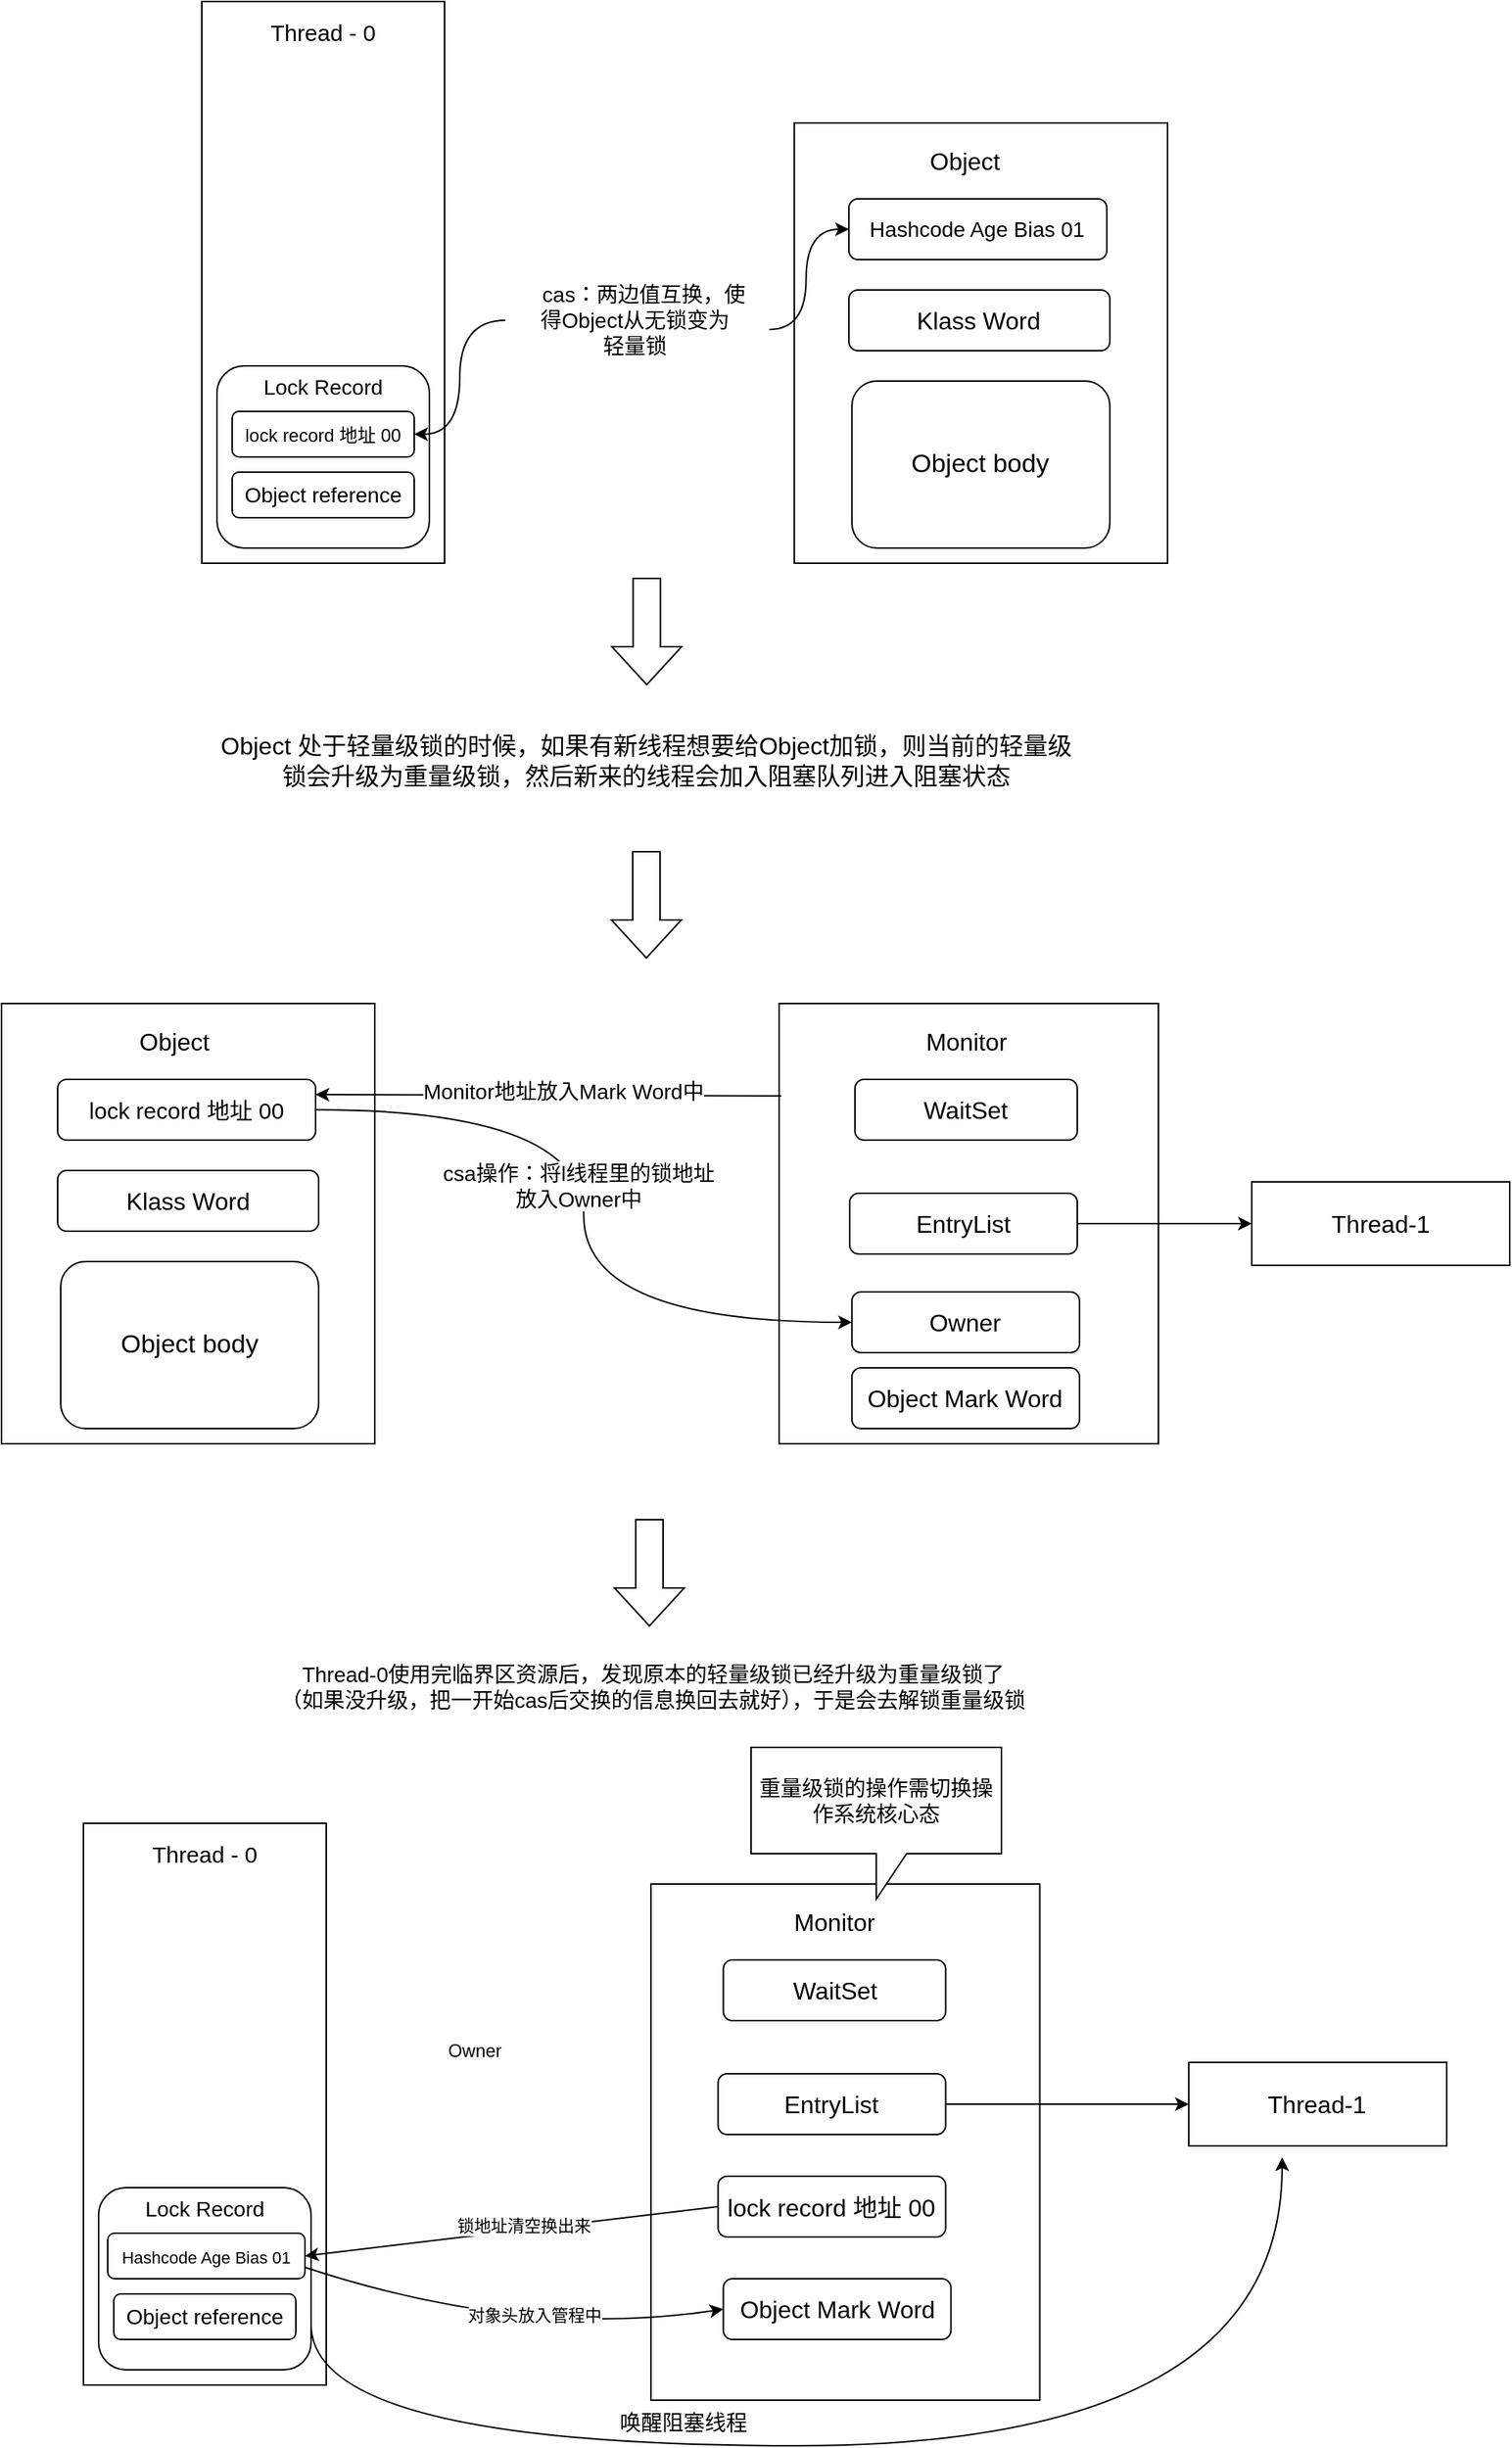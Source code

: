 <mxfile version="21.0.6" type="device"><diagram name="第 1 页" id="unvpCvijEOt__k2X_yT8"><mxGraphModel dx="1674" dy="796" grid="1" gridSize="10" guides="1" tooltips="1" connect="1" arrows="1" fold="1" page="1" pageScale="1" pageWidth="1200" pageHeight="1920" math="0" shadow="0"><root><mxCell id="0"/><mxCell id="1" parent="0"/><mxCell id="G99Qf3e9Ze9QttsVucHp-1" value="" style="rounded=0;whiteSpace=wrap;html=1;" parent="1" vertex="1"><mxGeometry x="268" y="160" width="160" height="370" as="geometry"/></mxCell><mxCell id="G99Qf3e9Ze9QttsVucHp-2" value="" style="rounded=0;whiteSpace=wrap;html=1;" parent="1" vertex="1"><mxGeometry x="658.47" y="240" width="246" height="290" as="geometry"/></mxCell><mxCell id="G99Qf3e9Ze9QttsVucHp-3" value="Object" style="text;html=1;strokeColor=none;fillColor=none;align=center;verticalAlign=middle;whiteSpace=wrap;rounded=0;fontSize=16;" parent="1" vertex="1"><mxGeometry x="736.47" y="250" width="70" height="30" as="geometry"/></mxCell><mxCell id="G99Qf3e9Ze9QttsVucHp-5" value="&lt;font style=&quot;font-size: 14px;&quot;&gt;Hashcode Age Bias 01&lt;/font&gt;" style="rounded=1;whiteSpace=wrap;html=1;" parent="1" vertex="1"><mxGeometry x="694.47" y="290" width="170" height="40" as="geometry"/></mxCell><mxCell id="G99Qf3e9Ze9QttsVucHp-6" value="&lt;font style=&quot;font-size: 16px;&quot;&gt;Klass Word&lt;/font&gt;" style="rounded=1;whiteSpace=wrap;html=1;" parent="1" vertex="1"><mxGeometry x="694.47" y="350" width="172" height="40" as="geometry"/></mxCell><mxCell id="G99Qf3e9Ze9QttsVucHp-7" value="&lt;font style=&quot;font-size: 17px;&quot;&gt;Object body&lt;/font&gt;" style="rounded=1;whiteSpace=wrap;html=1;" parent="1" vertex="1"><mxGeometry x="696.47" y="410" width="170" height="110" as="geometry"/></mxCell><mxCell id="G99Qf3e9Ze9QttsVucHp-8" value="Thread - 0" style="text;html=1;strokeColor=none;fillColor=none;align=center;verticalAlign=middle;whiteSpace=wrap;rounded=0;fontSize=15;" parent="1" vertex="1"><mxGeometry x="303" y="170" width="90" height="20" as="geometry"/></mxCell><mxCell id="G99Qf3e9Ze9QttsVucHp-9" value="" style="rounded=1;whiteSpace=wrap;html=1;fontSize=16;" parent="1" vertex="1"><mxGeometry x="278" y="400" width="140" height="120" as="geometry"/></mxCell><mxCell id="G99Qf3e9Ze9QttsVucHp-10" value="&lt;font style=&quot;font-size: 14px;&quot;&gt;Lock Record&lt;/font&gt;" style="text;html=1;strokeColor=none;fillColor=none;align=center;verticalAlign=middle;whiteSpace=wrap;rounded=0;fontSize=16;" parent="1" vertex="1"><mxGeometry x="298" y="400" width="100" height="25" as="geometry"/></mxCell><mxCell id="G99Qf3e9Ze9QttsVucHp-11" value="&lt;font style=&quot;font-size: 12px;&quot;&gt;lock record 地址 00&lt;/font&gt;" style="rounded=1;whiteSpace=wrap;html=1;fontSize=14;" parent="1" vertex="1"><mxGeometry x="288" y="430" width="120" height="30" as="geometry"/></mxCell><mxCell id="G99Qf3e9Ze9QttsVucHp-12" value="Object reference" style="rounded=1;whiteSpace=wrap;html=1;fontSize=14;" parent="1" vertex="1"><mxGeometry x="288" y="470" width="120" height="30" as="geometry"/></mxCell><mxCell id="G99Qf3e9Ze9QttsVucHp-13" value="" style="endArrow=classic;startArrow=none;html=1;rounded=0;fontSize=14;exitX=1.024;exitY=0.6;exitDx=0;exitDy=0;entryX=0;entryY=0.5;entryDx=0;entryDy=0;exitPerimeter=0;edgeStyle=orthogonalEdgeStyle;curved=1;" parent="1" source="G99Qf3e9Ze9QttsVucHp-14" target="G99Qf3e9Ze9QttsVucHp-5" edge="1"><mxGeometry width="50" height="50" relative="1" as="geometry"><mxPoint x="648.0" y="379" as="sourcePoint"/><mxPoint x="686.47" y="310" as="targetPoint"/></mxGeometry></mxCell><mxCell id="G99Qf3e9Ze9QttsVucHp-15" value="" style="endArrow=none;startArrow=classic;html=1;rounded=0;fontSize=14;exitX=1;exitY=0.5;exitDx=0;exitDy=0;entryX=0;entryY=0.5;entryDx=0;entryDy=0;edgeStyle=orthogonalEdgeStyle;curved=1;" parent="1" source="G99Qf3e9Ze9QttsVucHp-11" target="G99Qf3e9Ze9QttsVucHp-14" edge="1"><mxGeometry width="50" height="50" relative="1" as="geometry"><mxPoint x="408" y="455" as="sourcePoint"/><mxPoint x="576" y="300" as="targetPoint"/></mxGeometry></mxCell><mxCell id="G99Qf3e9Ze9QttsVucHp-14" value="&amp;nbsp; &amp;nbsp;cas：两边值互换，使&lt;br&gt;得Object从无锁变为&lt;br&gt;轻量锁" style="text;html=1;align=center;verticalAlign=middle;resizable=0;points=[];autosize=1;strokeColor=none;fillColor=none;fontSize=14;" parent="1" vertex="1"><mxGeometry x="468" y="340" width="170" height="60" as="geometry"/></mxCell><mxCell id="G99Qf3e9Ze9QttsVucHp-16" value="Object 处于轻量级锁的时候，如果有新线程想要给Object加锁，则当前的轻量级&lt;br&gt;锁会升级为重量级锁，然后新来的线程会加入阻塞队列进入阻塞状态" style="text;html=1;strokeColor=none;fillColor=none;align=center;verticalAlign=middle;whiteSpace=wrap;rounded=0;fontSize=16;" parent="1" vertex="1"><mxGeometry x="196" y="640" width="730" height="40" as="geometry"/></mxCell><mxCell id="G99Qf3e9Ze9QttsVucHp-17" value="" style="shape=singleArrow;direction=south;whiteSpace=wrap;html=1;fontSize=16;arrowWidth=0.391;arrowSize=0.357;" parent="1" vertex="1"><mxGeometry x="538.26" y="540" width="46" height="70" as="geometry"/></mxCell><mxCell id="G99Qf3e9Ze9QttsVucHp-18" value="" style="shape=singleArrow;direction=south;whiteSpace=wrap;html=1;fontSize=16;arrowWidth=0.391;arrowSize=0.357;" parent="1" vertex="1"><mxGeometry x="538" y="720" width="46" height="70" as="geometry"/></mxCell><mxCell id="G99Qf3e9Ze9QttsVucHp-25" value="" style="rounded=0;whiteSpace=wrap;html=1;" parent="1" vertex="1"><mxGeometry x="136" y="820" width="246" height="290" as="geometry"/></mxCell><mxCell id="G99Qf3e9Ze9QttsVucHp-26" value="Object" style="text;html=1;strokeColor=none;fillColor=none;align=center;verticalAlign=middle;whiteSpace=wrap;rounded=0;fontSize=16;" parent="1" vertex="1"><mxGeometry x="215" y="830" width="70" height="30" as="geometry"/></mxCell><mxCell id="8pF-1M9dU71pzxnCI4lK-6" style="edgeStyle=orthogonalEdgeStyle;curved=1;rounded=0;orthogonalLoop=1;jettySize=auto;html=1;exitX=1;exitY=0.5;exitDx=0;exitDy=0;" parent="1" source="G99Qf3e9Ze9QttsVucHp-27" edge="1"><mxGeometry relative="1" as="geometry"><mxPoint x="343" y="890" as="targetPoint"/></mxGeometry></mxCell><mxCell id="G99Qf3e9Ze9QttsVucHp-27" value="&lt;font style=&quot;font-size: 15px;&quot;&gt;lock record 地址 00&lt;/font&gt;" style="rounded=1;whiteSpace=wrap;html=1;" parent="1" vertex="1"><mxGeometry x="173" y="870" width="170" height="40" as="geometry"/></mxCell><mxCell id="G99Qf3e9Ze9QttsVucHp-28" value="&lt;font style=&quot;font-size: 16px;&quot;&gt;Klass Word&lt;/font&gt;" style="rounded=1;whiteSpace=wrap;html=1;" parent="1" vertex="1"><mxGeometry x="173" y="930" width="172" height="40" as="geometry"/></mxCell><mxCell id="G99Qf3e9Ze9QttsVucHp-29" value="&lt;font style=&quot;font-size: 17px;&quot;&gt;Object body&lt;/font&gt;" style="rounded=1;whiteSpace=wrap;html=1;" parent="1" vertex="1"><mxGeometry x="175" y="990" width="170" height="110" as="geometry"/></mxCell><mxCell id="G99Qf3e9Ze9QttsVucHp-30" value="" style="rounded=0;whiteSpace=wrap;html=1;fontSize=15;" parent="1" vertex="1"><mxGeometry x="648.47" y="820" width="250" height="290" as="geometry"/></mxCell><mxCell id="G99Qf3e9Ze9QttsVucHp-31" value="&lt;font style=&quot;font-size: 16px;&quot;&gt;Monitor&lt;/font&gt;" style="text;html=1;strokeColor=none;fillColor=none;align=center;verticalAlign=middle;whiteSpace=wrap;rounded=0;fontSize=15;" parent="1" vertex="1"><mxGeometry x="741.73" y="830" width="60" height="30" as="geometry"/></mxCell><mxCell id="G99Qf3e9Ze9QttsVucHp-32" value="WaitSet" style="rounded=1;whiteSpace=wrap;html=1;fontSize=16;" parent="1" vertex="1"><mxGeometry x="698.47" y="870" width="146.53" height="40" as="geometry"/></mxCell><mxCell id="G99Qf3e9Ze9QttsVucHp-33" value="EntryList" style="rounded=1;whiteSpace=wrap;html=1;fontSize=16;" parent="1" vertex="1"><mxGeometry x="695" y="945" width="150" height="40" as="geometry"/></mxCell><mxCell id="G99Qf3e9Ze9QttsVucHp-34" value="Owner" style="rounded=1;whiteSpace=wrap;html=1;fontSize=16;" parent="1" vertex="1"><mxGeometry x="696.47" y="1010" width="150" height="40" as="geometry"/></mxCell><mxCell id="G99Qf3e9Ze9QttsVucHp-37" value="" style="endArrow=classic;html=1;rounded=0;fontSize=16;curved=1;exitX=1;exitY=0.5;exitDx=0;exitDy=0;entryX=0;entryY=0.5;entryDx=0;entryDy=0;" parent="1" source="G99Qf3e9Ze9QttsVucHp-33" edge="1"><mxGeometry width="50" height="50" relative="1" as="geometry"><mxPoint x="890" y="980" as="sourcePoint"/><mxPoint x="960" y="965" as="targetPoint"/></mxGeometry></mxCell><mxCell id="G99Qf3e9Ze9QttsVucHp-38" value="Thread-1" style="rounded=0;whiteSpace=wrap;html=1;fontSize=16;" parent="1" vertex="1"><mxGeometry x="960" y="937.5" width="170" height="55" as="geometry"/></mxCell><mxCell id="8pF-1M9dU71pzxnCI4lK-5" value="" style="endArrow=classic;html=1;rounded=0;entryX=0;entryY=0.5;entryDx=0;entryDy=0;edgeStyle=orthogonalEdgeStyle;curved=1;exitX=1;exitY=0.5;exitDx=0;exitDy=0;" parent="1" source="G99Qf3e9Ze9QttsVucHp-27" target="G99Qf3e9Ze9QttsVucHp-34" edge="1"><mxGeometry width="50" height="50" relative="1" as="geometry"><mxPoint x="350" y="890" as="sourcePoint"/><mxPoint x="390" y="840" as="targetPoint"/></mxGeometry></mxCell><mxCell id="8pF-1M9dU71pzxnCI4lK-7" value="&lt;font style=&quot;font-size: 14px;&quot;&gt;csa操作：将l线程里的锁地址&lt;br&gt;放入Owner中&lt;/font&gt;" style="edgeLabel;html=1;align=center;verticalAlign=middle;resizable=0;points=[];" parent="8pF-1M9dU71pzxnCI4lK-5" vertex="1" connectable="0"><mxGeometry x="-0.084" y="-4" relative="1" as="geometry"><mxPoint as="offset"/></mxGeometry></mxCell><mxCell id="8pF-1M9dU71pzxnCI4lK-8" value="" style="endArrow=classic;html=1;rounded=0;fontSize=14;curved=1;entryX=1;entryY=0.25;entryDx=0;entryDy=0;edgeStyle=orthogonalEdgeStyle;exitX=0.006;exitY=0.21;exitDx=0;exitDy=0;exitPerimeter=0;" parent="1" source="G99Qf3e9Ze9QttsVucHp-30" target="G99Qf3e9Ze9QttsVucHp-27" edge="1"><mxGeometry width="50" height="50" relative="1" as="geometry"><mxPoint x="640" y="880" as="sourcePoint"/><mxPoint x="580" y="800" as="targetPoint"/></mxGeometry></mxCell><mxCell id="8pF-1M9dU71pzxnCI4lK-9" value="Monitor地址放入Mark Word中" style="edgeLabel;html=1;align=center;verticalAlign=middle;resizable=0;points=[];fontSize=14;" parent="8pF-1M9dU71pzxnCI4lK-8" vertex="1" connectable="0"><mxGeometry x="0.094" y="-2" relative="1" as="geometry"><mxPoint x="23" as="offset"/></mxGeometry></mxCell><mxCell id="8pF-1M9dU71pzxnCI4lK-10" value="" style="shape=singleArrow;direction=south;whiteSpace=wrap;html=1;fontSize=16;arrowWidth=0.391;arrowSize=0.357;" parent="1" vertex="1"><mxGeometry x="540" y="1160" width="46" height="70" as="geometry"/></mxCell><mxCell id="8pF-1M9dU71pzxnCI4lK-11" value="Thread-0使用完临界区资源后，发现原本的轻量级锁已经升级为重量级锁了&lt;br&gt;（如果没升级，把一开始cas后交换的信息换回去就好），于是会去解锁重量级锁" style="text;html=1;strokeColor=none;fillColor=none;align=center;verticalAlign=middle;whiteSpace=wrap;rounded=0;fontSize=14;" parent="1" vertex="1"><mxGeometry x="219" y="1230" width="693" height="80" as="geometry"/></mxCell><mxCell id="8pF-1M9dU71pzxnCI4lK-12" value="" style="rounded=0;whiteSpace=wrap;html=1;" parent="1" vertex="1"><mxGeometry x="190" y="1360" width="160" height="370" as="geometry"/></mxCell><mxCell id="8pF-1M9dU71pzxnCI4lK-13" value="Thread - 0" style="text;html=1;strokeColor=none;fillColor=none;align=center;verticalAlign=middle;whiteSpace=wrap;rounded=0;fontSize=15;" parent="1" vertex="1"><mxGeometry x="225" y="1370" width="90" height="20" as="geometry"/></mxCell><mxCell id="8pF-1M9dU71pzxnCI4lK-37" style="edgeStyle=orthogonalEdgeStyle;curved=1;rounded=0;orthogonalLoop=1;jettySize=auto;html=1;exitX=1;exitY=0.75;exitDx=0;exitDy=0;fontSize=14;" parent="1" source="8pF-1M9dU71pzxnCI4lK-14" edge="1"><mxGeometry relative="1" as="geometry"><mxPoint x="980" y="1580" as="targetPoint"/><Array as="points"><mxPoint x="340" y="1770"/><mxPoint x="980" y="1770"/></Array></mxGeometry></mxCell><mxCell id="8pF-1M9dU71pzxnCI4lK-14" value="" style="rounded=1;whiteSpace=wrap;html=1;fontSize=16;" parent="1" vertex="1"><mxGeometry x="200" y="1600" width="140" height="120" as="geometry"/></mxCell><mxCell id="8pF-1M9dU71pzxnCI4lK-15" value="&lt;font style=&quot;font-size: 14px;&quot;&gt;Lock Record&lt;/font&gt;" style="text;html=1;strokeColor=none;fillColor=none;align=center;verticalAlign=middle;whiteSpace=wrap;rounded=0;fontSize=16;" parent="1" vertex="1"><mxGeometry x="220" y="1600" width="100" height="25" as="geometry"/></mxCell><mxCell id="8pF-1M9dU71pzxnCI4lK-16" value="&lt;font style=&quot;font-size: 11px;&quot;&gt;Hashcode Age Bias 01&lt;/font&gt;" style="rounded=1;whiteSpace=wrap;html=1;fontSize=14;" parent="1" vertex="1"><mxGeometry x="206" y="1630" width="130" height="30" as="geometry"/></mxCell><mxCell id="8pF-1M9dU71pzxnCI4lK-17" value="Object reference" style="rounded=1;whiteSpace=wrap;html=1;fontSize=14;" parent="1" vertex="1"><mxGeometry x="210" y="1670" width="120" height="30" as="geometry"/></mxCell><mxCell id="8pF-1M9dU71pzxnCI4lK-19" value="" style="rounded=0;whiteSpace=wrap;html=1;fontSize=15;" parent="1" vertex="1"><mxGeometry x="564" y="1400" width="256.27" height="340" as="geometry"/></mxCell><mxCell id="8pF-1M9dU71pzxnCI4lK-20" value="&lt;font style=&quot;font-size: 16px;&quot;&gt;Monitor&lt;/font&gt;" style="text;html=1;strokeColor=none;fillColor=none;align=center;verticalAlign=middle;whiteSpace=wrap;rounded=0;fontSize=15;" parent="1" vertex="1"><mxGeometry x="654.99" y="1410" width="60" height="30" as="geometry"/></mxCell><mxCell id="8pF-1M9dU71pzxnCI4lK-21" value="WaitSet" style="rounded=1;whiteSpace=wrap;html=1;fontSize=16;" parent="1" vertex="1"><mxGeometry x="611.73" y="1450" width="146.53" height="40" as="geometry"/></mxCell><mxCell id="8pF-1M9dU71pzxnCI4lK-36" style="edgeStyle=orthogonalEdgeStyle;curved=1;rounded=0;orthogonalLoop=1;jettySize=auto;html=1;exitX=1;exitY=0.5;exitDx=0;exitDy=0;entryX=0;entryY=0.5;entryDx=0;entryDy=0;fontSize=14;" parent="1" source="8pF-1M9dU71pzxnCI4lK-22" target="8pF-1M9dU71pzxnCI4lK-24" edge="1"><mxGeometry relative="1" as="geometry"/></mxCell><mxCell id="8pF-1M9dU71pzxnCI4lK-22" value="EntryList" style="rounded=1;whiteSpace=wrap;html=1;fontSize=16;" parent="1" vertex="1"><mxGeometry x="608.26" y="1525" width="150" height="40" as="geometry"/></mxCell><mxCell id="zMCu2kQ0THgpv8lytunF-1" style="rounded=0;orthogonalLoop=1;jettySize=auto;html=1;exitX=0;exitY=0.5;exitDx=0;exitDy=0;entryX=1;entryY=0.5;entryDx=0;entryDy=0;" edge="1" parent="1" source="8pF-1M9dU71pzxnCI4lK-23" target="8pF-1M9dU71pzxnCI4lK-16"><mxGeometry relative="1" as="geometry"/></mxCell><mxCell id="zMCu2kQ0THgpv8lytunF-2" value="锁地址清空换出来" style="edgeLabel;html=1;align=center;verticalAlign=middle;resizable=0;points=[];" vertex="1" connectable="0" parent="zMCu2kQ0THgpv8lytunF-1"><mxGeometry x="0.192" y="3" relative="1" as="geometry"><mxPoint x="33" y="-10" as="offset"/></mxGeometry></mxCell><mxCell id="8pF-1M9dU71pzxnCI4lK-23" value="lock record 地址 00" style="rounded=1;whiteSpace=wrap;html=1;fontSize=16;" parent="1" vertex="1"><mxGeometry x="608.26" y="1592.5" width="150" height="40" as="geometry"/></mxCell><mxCell id="8pF-1M9dU71pzxnCI4lK-24" value="Thread-1" style="rounded=0;whiteSpace=wrap;html=1;fontSize=16;" parent="1" vertex="1"><mxGeometry x="918.47" y="1517.5" width="170" height="55" as="geometry"/></mxCell><mxCell id="8pF-1M9dU71pzxnCI4lK-25" value="&lt;font style=&quot;font-size: 14px;&quot;&gt;重量级锁的操作需切换操作系统核心态&lt;/font&gt;" style="shape=callout;whiteSpace=wrap;html=1;perimeter=calloutPerimeter;fontSize=11;" parent="1" vertex="1"><mxGeometry x="630" y="1310" width="165.01" height="100" as="geometry"/></mxCell><mxCell id="8pF-1M9dU71pzxnCI4lK-29" value="Object Mark Word" style="rounded=1;whiteSpace=wrap;html=1;fontSize=16;" parent="1" vertex="1"><mxGeometry x="611.73" y="1660" width="150" height="40" as="geometry"/></mxCell><mxCell id="8pF-1M9dU71pzxnCI4lK-41" value="" style="endArrow=classic;html=1;rounded=0;fontSize=14;curved=1;exitX=1;exitY=0.75;exitDx=0;exitDy=0;entryX=0;entryY=0.5;entryDx=0;entryDy=0;" parent="1" source="8pF-1M9dU71pzxnCI4lK-16" target="8pF-1M9dU71pzxnCI4lK-29" edge="1"><mxGeometry width="50" height="50" relative="1" as="geometry"><mxPoint x="410" y="1710" as="sourcePoint"/><mxPoint x="460" y="1660" as="targetPoint"/><Array as="points"><mxPoint x="480" y="1700"/></Array></mxGeometry></mxCell><mxCell id="zMCu2kQ0THgpv8lytunF-5" value="对象头放入管程中" style="edgeLabel;html=1;align=center;verticalAlign=middle;resizable=0;points=[];" vertex="1" connectable="0" parent="8pF-1M9dU71pzxnCI4lK-41"><mxGeometry x="0.13" y="15" relative="1" as="geometry"><mxPoint as="offset"/></mxGeometry></mxCell><mxCell id="8pF-1M9dU71pzxnCI4lK-43" value="唤醒阻塞线程" style="text;html=1;align=center;verticalAlign=middle;resizable=0;points=[];autosize=1;strokeColor=none;fillColor=none;fontSize=14;" parent="1" vertex="1"><mxGeometry x="530" y="1740" width="110" height="30" as="geometry"/></mxCell><mxCell id="zMCu2kQ0THgpv8lytunF-3" value="Owner" style="text;html=1;strokeColor=none;fillColor=none;align=center;verticalAlign=middle;whiteSpace=wrap;rounded=0;" vertex="1" parent="1"><mxGeometry x="418" y="1495" width="60" height="30" as="geometry"/></mxCell><mxCell id="zMCu2kQ0THgpv8lytunF-4" value="Object Mark Word" style="rounded=1;whiteSpace=wrap;html=1;fontSize=16;" vertex="1" parent="1"><mxGeometry x="696.47" y="1060" width="150" height="40" as="geometry"/></mxCell></root></mxGraphModel></diagram></mxfile>